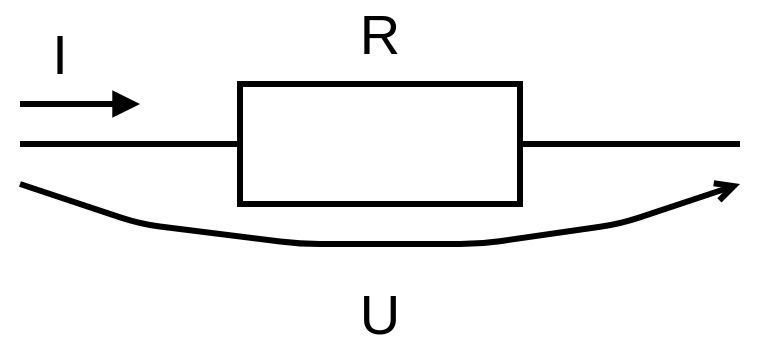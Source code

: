 <mxfile>
    <diagram id="HAY7iFitWRGZH28DezHu" name="Page-1">
        <mxGraphModel dx="461" dy="649" grid="1" gridSize="10" guides="1" tooltips="1" connect="1" arrows="1" fold="1" page="1" pageScale="1" pageWidth="850" pageHeight="1100" math="0" shadow="0">
            <root>
                <mxCell id="0"/>
                <mxCell id="1" parent="0"/>
                <mxCell id="2" value="" style="rounded=0;whiteSpace=wrap;html=1;fillColor=none;strokeWidth=3;" vertex="1" parent="1">
                    <mxGeometry x="350" y="370" width="140" height="60" as="geometry"/>
                </mxCell>
                <mxCell id="3" value="" style="endArrow=none;html=1;entryX=0;entryY=0.5;entryDx=0;entryDy=0;strokeWidth=3;" edge="1" parent="1" target="2">
                    <mxGeometry width="50" height="50" relative="1" as="geometry">
                        <mxPoint x="240" y="400" as="sourcePoint"/>
                        <mxPoint x="330" y="375" as="targetPoint"/>
                    </mxGeometry>
                </mxCell>
                <mxCell id="5" value="" style="endArrow=none;html=1;entryX=1;entryY=0.5;entryDx=0;entryDy=0;strokeWidth=3;" edge="1" parent="1" target="2">
                    <mxGeometry width="50" height="50" relative="1" as="geometry">
                        <mxPoint x="600" y="400" as="sourcePoint"/>
                        <mxPoint x="430" y="370" as="targetPoint"/>
                    </mxGeometry>
                </mxCell>
                <mxCell id="8" value="" style="endArrow=block;html=1;endFill=1;strokeWidth=3;" edge="1" parent="1">
                    <mxGeometry width="50" height="50" relative="1" as="geometry">
                        <mxPoint x="240" y="380" as="sourcePoint"/>
                        <mxPoint x="300" y="380" as="targetPoint"/>
                    </mxGeometry>
                </mxCell>
                <mxCell id="9" value="" style="endArrow=open;html=1;strokeWidth=3;endFill=0;" edge="1" parent="1">
                    <mxGeometry width="50" height="50" relative="1" as="geometry">
                        <mxPoint x="240" y="420" as="sourcePoint"/>
                        <mxPoint x="600" y="420" as="targetPoint"/>
                        <Array as="points">
                            <mxPoint x="300" y="440"/>
                            <mxPoint x="380" y="450"/>
                            <mxPoint x="470" y="450"/>
                            <mxPoint x="540" y="440"/>
                        </Array>
                    </mxGeometry>
                </mxCell>
                <mxCell id="10" value="&lt;font style=&quot;font-size: 28px;&quot;&gt;R&lt;/font&gt;" style="text;html=1;strokeColor=none;fillColor=none;align=center;verticalAlign=middle;whiteSpace=wrap;rounded=0;" vertex="1" parent="1">
                    <mxGeometry x="390" y="330" width="60" height="30" as="geometry"/>
                </mxCell>
                <mxCell id="11" value="&lt;font style=&quot;font-size: 28px;&quot;&gt;U&lt;/font&gt;" style="text;html=1;strokeColor=none;fillColor=none;align=center;verticalAlign=middle;whiteSpace=wrap;rounded=0;" vertex="1" parent="1">
                    <mxGeometry x="390" y="470" width="60" height="30" as="geometry"/>
                </mxCell>
                <mxCell id="14" value="&lt;font style=&quot;font-size: 28px;&quot;&gt;I&lt;/font&gt;" style="text;html=1;strokeColor=none;fillColor=none;align=center;verticalAlign=middle;whiteSpace=wrap;rounded=0;" vertex="1" parent="1">
                    <mxGeometry x="230" y="340" width="60" height="30" as="geometry"/>
                </mxCell>
            </root>
        </mxGraphModel>
    </diagram>
</mxfile>
